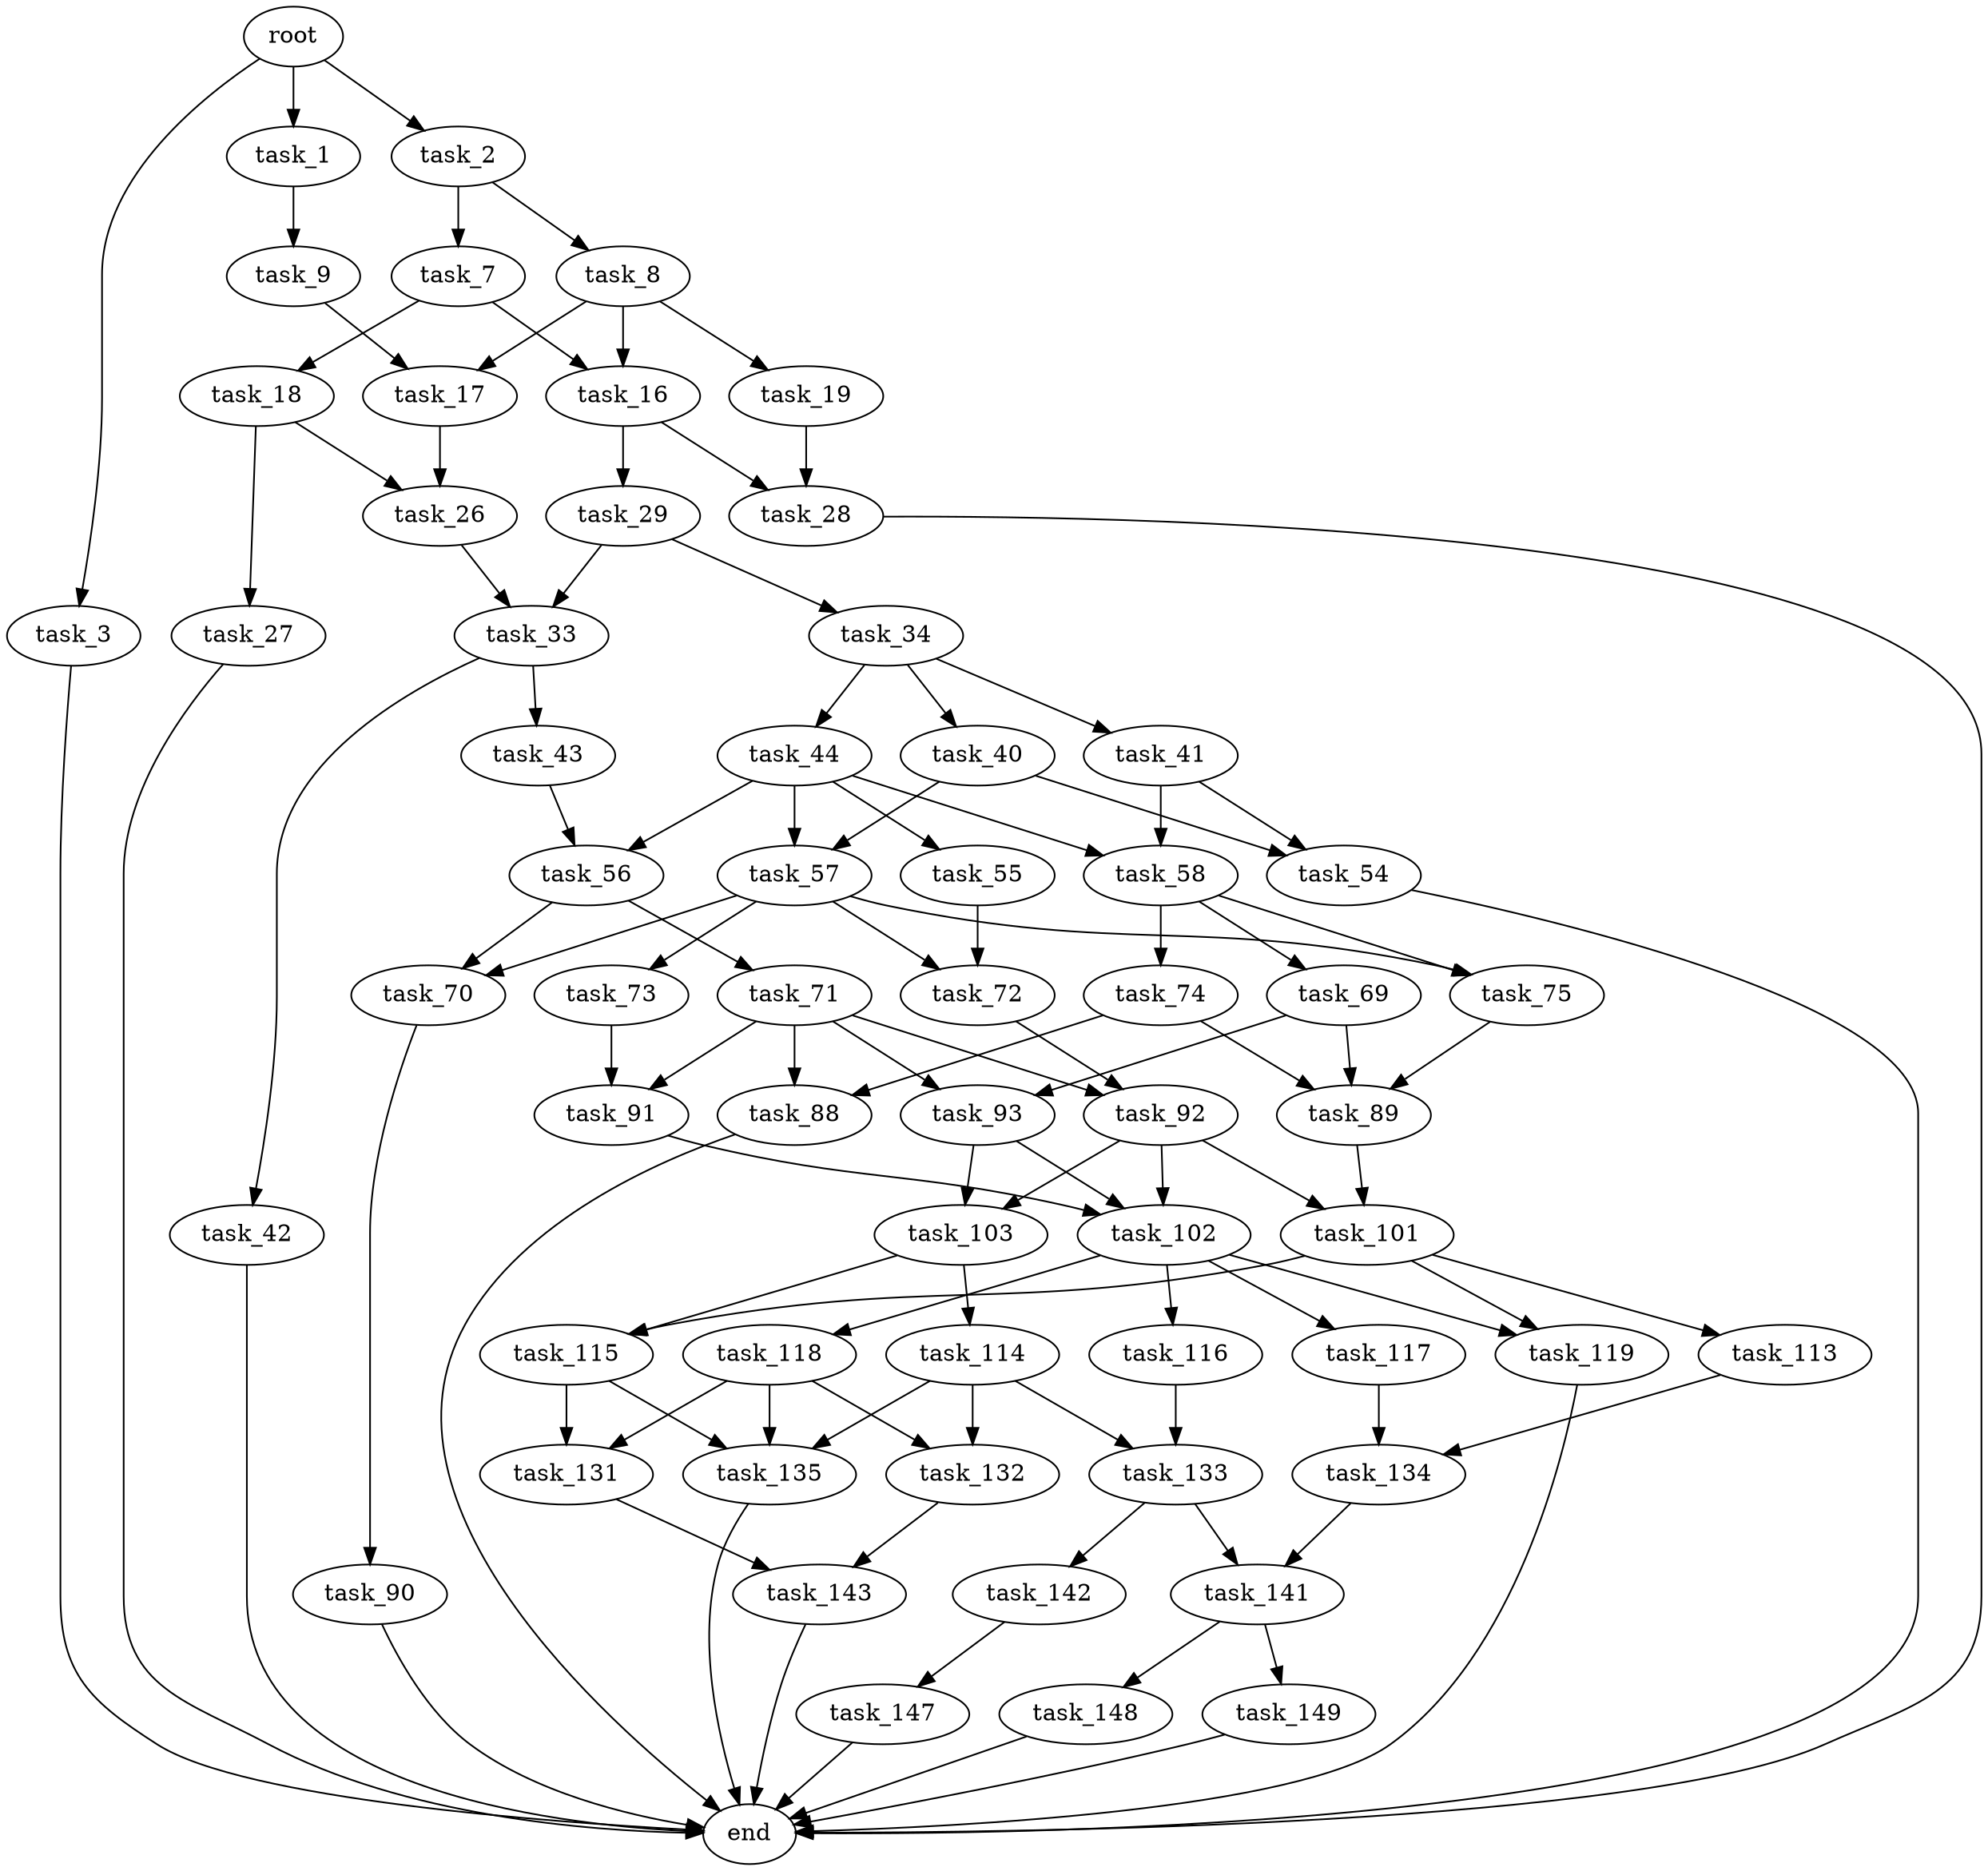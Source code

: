 digraph G {
  root [size="0.000000"];
  task_1 [size="77466156770.000000"];
  task_2 [size="8027435172.000000"];
  task_3 [size="16224639329.000000"];
  task_9 [size="549755813888.000000"];
  task_7 [size="4972642600.000000"];
  task_8 [size="189725842228.000000"];
  end [size="0.000000"];
  task_16 [size="1557206600.000000"];
  task_18 [size="99760728420.000000"];
  task_17 [size="20147070666.000000"];
  task_19 [size="651148247.000000"];
  task_28 [size="549755813888.000000"];
  task_29 [size="3385921196.000000"];
  task_26 [size="14134347681.000000"];
  task_27 [size="549755813888.000000"];
  task_33 [size="6991277057.000000"];
  task_34 [size="368293445632.000000"];
  task_42 [size="549755813888.000000"];
  task_43 [size="2499060582.000000"];
  task_40 [size="2106591971.000000"];
  task_41 [size="12717959714.000000"];
  task_44 [size="1486061203.000000"];
  task_54 [size="367417597783.000000"];
  task_57 [size="231928233984.000000"];
  task_58 [size="2143143428.000000"];
  task_56 [size="28991029248.000000"];
  task_55 [size="1073741824000.000000"];
  task_72 [size="8719940615.000000"];
  task_70 [size="1073741824000.000000"];
  task_71 [size="134217728000.000000"];
  task_73 [size="28991029248.000000"];
  task_75 [size="8589934592.000000"];
  task_69 [size="17255944131.000000"];
  task_74 [size="24367183692.000000"];
  task_89 [size="1868640699.000000"];
  task_93 [size="288495381449.000000"];
  task_90 [size="637483062877.000000"];
  task_88 [size="28991029248.000000"];
  task_91 [size="2083906376.000000"];
  task_92 [size="68719476736.000000"];
  task_101 [size="231928233984.000000"];
  task_102 [size="368293445632.000000"];
  task_103 [size="68719476736.000000"];
  task_113 [size="134217728000.000000"];
  task_115 [size="12927730381.000000"];
  task_119 [size="976027727430.000000"];
  task_116 [size="28991029248.000000"];
  task_117 [size="102530414293.000000"];
  task_118 [size="325554615987.000000"];
  task_114 [size="28991029248.000000"];
  task_134 [size="28991029248.000000"];
  task_132 [size="457718769976.000000"];
  task_133 [size="16422745872.000000"];
  task_135 [size="782757789696.000000"];
  task_131 [size="1979309918.000000"];
  task_143 [size="68719476736.000000"];
  task_141 [size="9405614348.000000"];
  task_142 [size="789397698.000000"];
  task_148 [size="307770149336.000000"];
  task_149 [size="27358750632.000000"];
  task_147 [size="1073741824000.000000"];

  root -> task_1 [size="1.000000"];
  root -> task_2 [size="1.000000"];
  root -> task_3 [size="1.000000"];
  task_1 -> task_9 [size="209715200.000000"];
  task_2 -> task_7 [size="301989888.000000"];
  task_2 -> task_8 [size="301989888.000000"];
  task_3 -> end [size="1.000000"];
  task_9 -> task_17 [size="536870912.000000"];
  task_7 -> task_16 [size="209715200.000000"];
  task_7 -> task_18 [size="209715200.000000"];
  task_8 -> task_16 [size="536870912.000000"];
  task_8 -> task_17 [size="536870912.000000"];
  task_8 -> task_19 [size="536870912.000000"];
  task_16 -> task_28 [size="134217728.000000"];
  task_16 -> task_29 [size="134217728.000000"];
  task_18 -> task_26 [size="134217728.000000"];
  task_18 -> task_27 [size="134217728.000000"];
  task_17 -> task_26 [size="411041792.000000"];
  task_19 -> task_28 [size="33554432.000000"];
  task_28 -> end [size="1.000000"];
  task_29 -> task_33 [size="75497472.000000"];
  task_29 -> task_34 [size="75497472.000000"];
  task_26 -> task_33 [size="838860800.000000"];
  task_27 -> end [size="1.000000"];
  task_33 -> task_42 [size="679477248.000000"];
  task_33 -> task_43 [size="679477248.000000"];
  task_34 -> task_40 [size="411041792.000000"];
  task_34 -> task_41 [size="411041792.000000"];
  task_34 -> task_44 [size="411041792.000000"];
  task_42 -> end [size="1.000000"];
  task_43 -> task_56 [size="301989888.000000"];
  task_40 -> task_54 [size="33554432.000000"];
  task_40 -> task_57 [size="33554432.000000"];
  task_41 -> task_54 [size="301989888.000000"];
  task_41 -> task_58 [size="301989888.000000"];
  task_44 -> task_55 [size="33554432.000000"];
  task_44 -> task_56 [size="33554432.000000"];
  task_44 -> task_57 [size="33554432.000000"];
  task_44 -> task_58 [size="33554432.000000"];
  task_54 -> end [size="1.000000"];
  task_57 -> task_70 [size="301989888.000000"];
  task_57 -> task_72 [size="301989888.000000"];
  task_57 -> task_73 [size="301989888.000000"];
  task_57 -> task_75 [size="301989888.000000"];
  task_58 -> task_69 [size="33554432.000000"];
  task_58 -> task_74 [size="33554432.000000"];
  task_58 -> task_75 [size="33554432.000000"];
  task_56 -> task_70 [size="75497472.000000"];
  task_56 -> task_71 [size="75497472.000000"];
  task_55 -> task_72 [size="838860800.000000"];
  task_72 -> task_92 [size="679477248.000000"];
  task_70 -> task_90 [size="838860800.000000"];
  task_71 -> task_88 [size="209715200.000000"];
  task_71 -> task_91 [size="209715200.000000"];
  task_71 -> task_92 [size="209715200.000000"];
  task_71 -> task_93 [size="209715200.000000"];
  task_73 -> task_91 [size="75497472.000000"];
  task_75 -> task_89 [size="33554432.000000"];
  task_69 -> task_89 [size="838860800.000000"];
  task_69 -> task_93 [size="838860800.000000"];
  task_74 -> task_88 [size="33554432.000000"];
  task_74 -> task_89 [size="33554432.000000"];
  task_89 -> task_101 [size="33554432.000000"];
  task_93 -> task_102 [size="301989888.000000"];
  task_93 -> task_103 [size="301989888.000000"];
  task_90 -> end [size="1.000000"];
  task_88 -> end [size="1.000000"];
  task_91 -> task_102 [size="33554432.000000"];
  task_92 -> task_101 [size="134217728.000000"];
  task_92 -> task_102 [size="134217728.000000"];
  task_92 -> task_103 [size="134217728.000000"];
  task_101 -> task_113 [size="301989888.000000"];
  task_101 -> task_115 [size="301989888.000000"];
  task_101 -> task_119 [size="301989888.000000"];
  task_102 -> task_116 [size="411041792.000000"];
  task_102 -> task_117 [size="411041792.000000"];
  task_102 -> task_118 [size="411041792.000000"];
  task_102 -> task_119 [size="411041792.000000"];
  task_103 -> task_114 [size="134217728.000000"];
  task_103 -> task_115 [size="134217728.000000"];
  task_113 -> task_134 [size="209715200.000000"];
  task_115 -> task_131 [size="838860800.000000"];
  task_115 -> task_135 [size="838860800.000000"];
  task_119 -> end [size="1.000000"];
  task_116 -> task_133 [size="75497472.000000"];
  task_117 -> task_134 [size="75497472.000000"];
  task_118 -> task_131 [size="411041792.000000"];
  task_118 -> task_132 [size="411041792.000000"];
  task_118 -> task_135 [size="411041792.000000"];
  task_114 -> task_132 [size="75497472.000000"];
  task_114 -> task_133 [size="75497472.000000"];
  task_114 -> task_135 [size="75497472.000000"];
  task_134 -> task_141 [size="75497472.000000"];
  task_132 -> task_143 [size="536870912.000000"];
  task_133 -> task_141 [size="301989888.000000"];
  task_133 -> task_142 [size="301989888.000000"];
  task_135 -> end [size="1.000000"];
  task_131 -> task_143 [size="134217728.000000"];
  task_143 -> end [size="1.000000"];
  task_141 -> task_148 [size="536870912.000000"];
  task_141 -> task_149 [size="536870912.000000"];
  task_142 -> task_147 [size="75497472.000000"];
  task_148 -> end [size="1.000000"];
  task_149 -> end [size="1.000000"];
  task_147 -> end [size="1.000000"];
}
